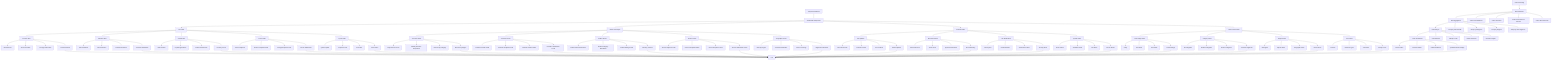 %% Analytics Dashboard and Real-time Monitoring Flow
%% View at https://mermaid.live
flowchart TD
  A[Analytics Dashboard] --> B[Dashboard Components]
  
  %% Dashboard Components
  B --> C[KPI Cards]
  B --> D[Charts and Graphs]
  B --> E[Real-time Data]
  B --> F[Filters and Controls]
  
  %% KPI Cards
  C --> C1[Revenue KPIs]
  C --> C2[Customer KPIs]
  C --> C3[Product KPIs]
  C --> C4[Service KPIs]
  C --> C5[System KPIs]
  
  %% Revenue KPIs
  C1 --> C1A[Total Revenue]
  C1 --> C1B[Revenue Growth]
  C1 --> C1C[Average Order Value]
  C1 --> C1D[Conversion Rate]
  
  %% Customer KPIs
  C2 --> C2A[Total Customers]
  C2 --> C2B[New Customers]
  C2 --> C2C[Customer Retention]
  C2 --> C2D[Customer Satisfaction]
  
  %% Product KPIs
  C3 --> C3A[Total Products]
  C3 --> C3B[Top Selling Products]
  C3 --> C3C[Product Performance]
  C3 --> C3D[Inventory Levels]
  
  %% Service KPIs
  C4 --> C4A[Service Requests]
  C4 --> C4B[Service Completion Rate]
  C4 --> C4C[Average Response Time]
  C4 --> C4D[Service Satisfaction]
  
  %% System KPIs
  C5 --> C5A[System Uptime]
  C5 --> C5B[Response Time]
  C5 --> C5C[Error Rate]
  C5 --> C5D[Active Users]
  
  %% Charts and Graphs
  D --> D1[Revenue Charts]
  D --> D2[Customer Charts]
  D --> D3[Product Charts]
  D --> D4[Service Charts]
  D --> D5[Geographic Charts]
  
  %% Revenue Charts
  D1 --> D1A[Daily Revenue Trend]
  D1 --> D1B[Monthly Revenue Comparison]
  D1 --> D1C[Revenue by Category]
  D1 --> D1D[Revenue by Region]
  
  %% Customer Charts
  D2 --> D2A[Customer Growth Trend]
  D2 --> D2B[Customer Acquisition Cost]
  D2 --> D2C[Customer Lifetime Value]
  D2 --> D2D[Customer Satisfaction Trend]
  
  %% Product Charts
  D3 --> D3A[Product Sales Performance]
  D3 --> D3B[Product Category Distribution]
  D3 --> D3C[Product Rating Trends]
  D3 --> D3D[Inventory Turnover]
  
  %% Service Charts
  D4 --> D4A[Service Request Trends]
  D4 --> D4B[Service Completion Rates]
  D4 --> D4C[Service Response Times]
  D4 --> D4D[Service Satisfaction Scores]
  
  %% Geographic Charts
  D5 --> D5A[Sales by Region]
  D5 --> D5B[Customer Distribution]
  D5 --> D5C[Service Coverage]
  D5 --> D5D[Regional Performance]
  
  %% Real-time Data
  E --> E1[Live Updates]
  E --> E2[Real-time Metrics]
  E --> E3[Live Notifications]
  E --> E4[System Status]
  
  %% Live Updates
  E1 --> E1A[Auto-refresh Data]
  E1 --> E1B[Real-time Charts]
  E1 --> E1C[Live Counters]
  E1 --> E1D[Instant Updates]
  
  %% Real-time Metrics
  E2 --> E2A[Current Revenue]
  E2 --> E2B[Active Users]
  E2 --> E2C[System Performance]
  E2 --> E2D[Error Monitoring]
  
  %% Live Notifications
  E3 --> E3A[Alert System]
  E3 --> E3B[Threshold Alerts]
  E3 --> E3C[Performance Alerts]
  E3 --> E3D[Security Alerts]
  
  %% System Status
  E4 --> E4A[Server Status]
  E4 --> E4B[Database Status]
  E4 --> E4C[API Status]
  E4 --> E4D[Service Health]
  
  %% Filters and Controls
  F --> F1[Date Range Filters]
  F --> F2[Category Filters]
  F --> F3[Region Filters]
  F --> F4[User Filters]
  
  %% Date Range Filters
  F1 --> F1A[Today]
  F1 --> F1B[This Week]
  F1 --> F1C[This Month]
  F1 --> F1D[Custom Range]
  
  %% Category Filters
  F2 --> F2A[All Categories]
  F2 --> F2B[Product Categories]
  F2 --> F2C[Service Categories]
  F2 --> F2D[Customer Segments]
  
  %% Region Filters
  F3 --> F3A[All Regions]
  F3 --> F3B[Specific Cities]
  F3 --> F3C[Geographic Areas]
  F3 --> F3D[Service Areas]
  
  %% User Filters
  F4 --> F4A[All Users]
  F4 --> F4B[Customer Types]
  F4 --> F4C[User Roles]
  F4 --> F4D[Activity Levels]
  
  %% Data Processing
  G[Data Processing] --> G1[Data Collection]
  G1 --> G2[Data Aggregation]
  G2 --> G3[Data Analysis]
  G3 --> G4[Data Visualization]
  
  %% Data Collection
  G1 --> G1A[Collect from Database]
  G1 --> G1B[Collect from APIs]
  G1 --> G1C[Collect from External Sources]
  G1 --> G1D[Collect Real-time Data]
  
  %% Data Aggregation
  G2 --> G2A[Group by Time Periods]
  G2 --> G2B[Group by Categories]
  G2 --> G2C[Group by Regions]
  G2 --> G2D[Group by User Segments]
  
  %% Data Analysis
  G3 --> G3A[Calculate KPIs]
  G3 --> G3B[Identify Trends]
  G3 --> G3C[Detect Anomalies]
  G3 --> G3D[Generate Insights]
  
  %% Data Visualization
  G4 --> G4A[Create Charts]
  G4 --> G4B[Generate Tables]
  G4 --> G4C[Build Dashboards]
  G4 --> G4D[Update Real-time Display]
  
  %% End points
  C1D --> Z[End]
  C2D --> Z
  C3D --> Z
  C4D --> Z
  C5D --> Z
  D1D --> Z
  D2D --> Z
  D3D --> Z
  D4D --> Z
  D5D --> Z
  E1D --> Z
  E2D --> Z
  E3D --> Z
  E4D --> Z
  F1D --> Z
  F2D --> Z
  F3D --> Z
  F4D --> Z
  G4D --> Z